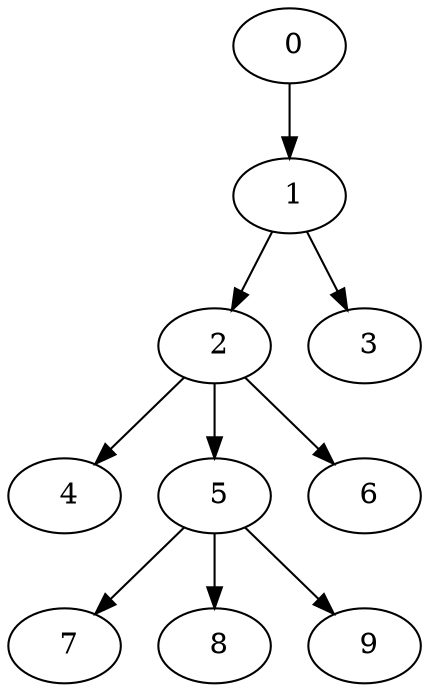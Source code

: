 digraph mytree {
" 0" -> " 1";
" 1" -> " 2";
" 1" -> " 3";
" 2" -> " 4";
" 2" -> " 5";
" 2" -> " 6";
" 3";
" 4";
" 5" -> " 7";
" 5" -> " 8";
" 5" -> " 9";
" 6";
" 7";
" 8";
" 9";
}
